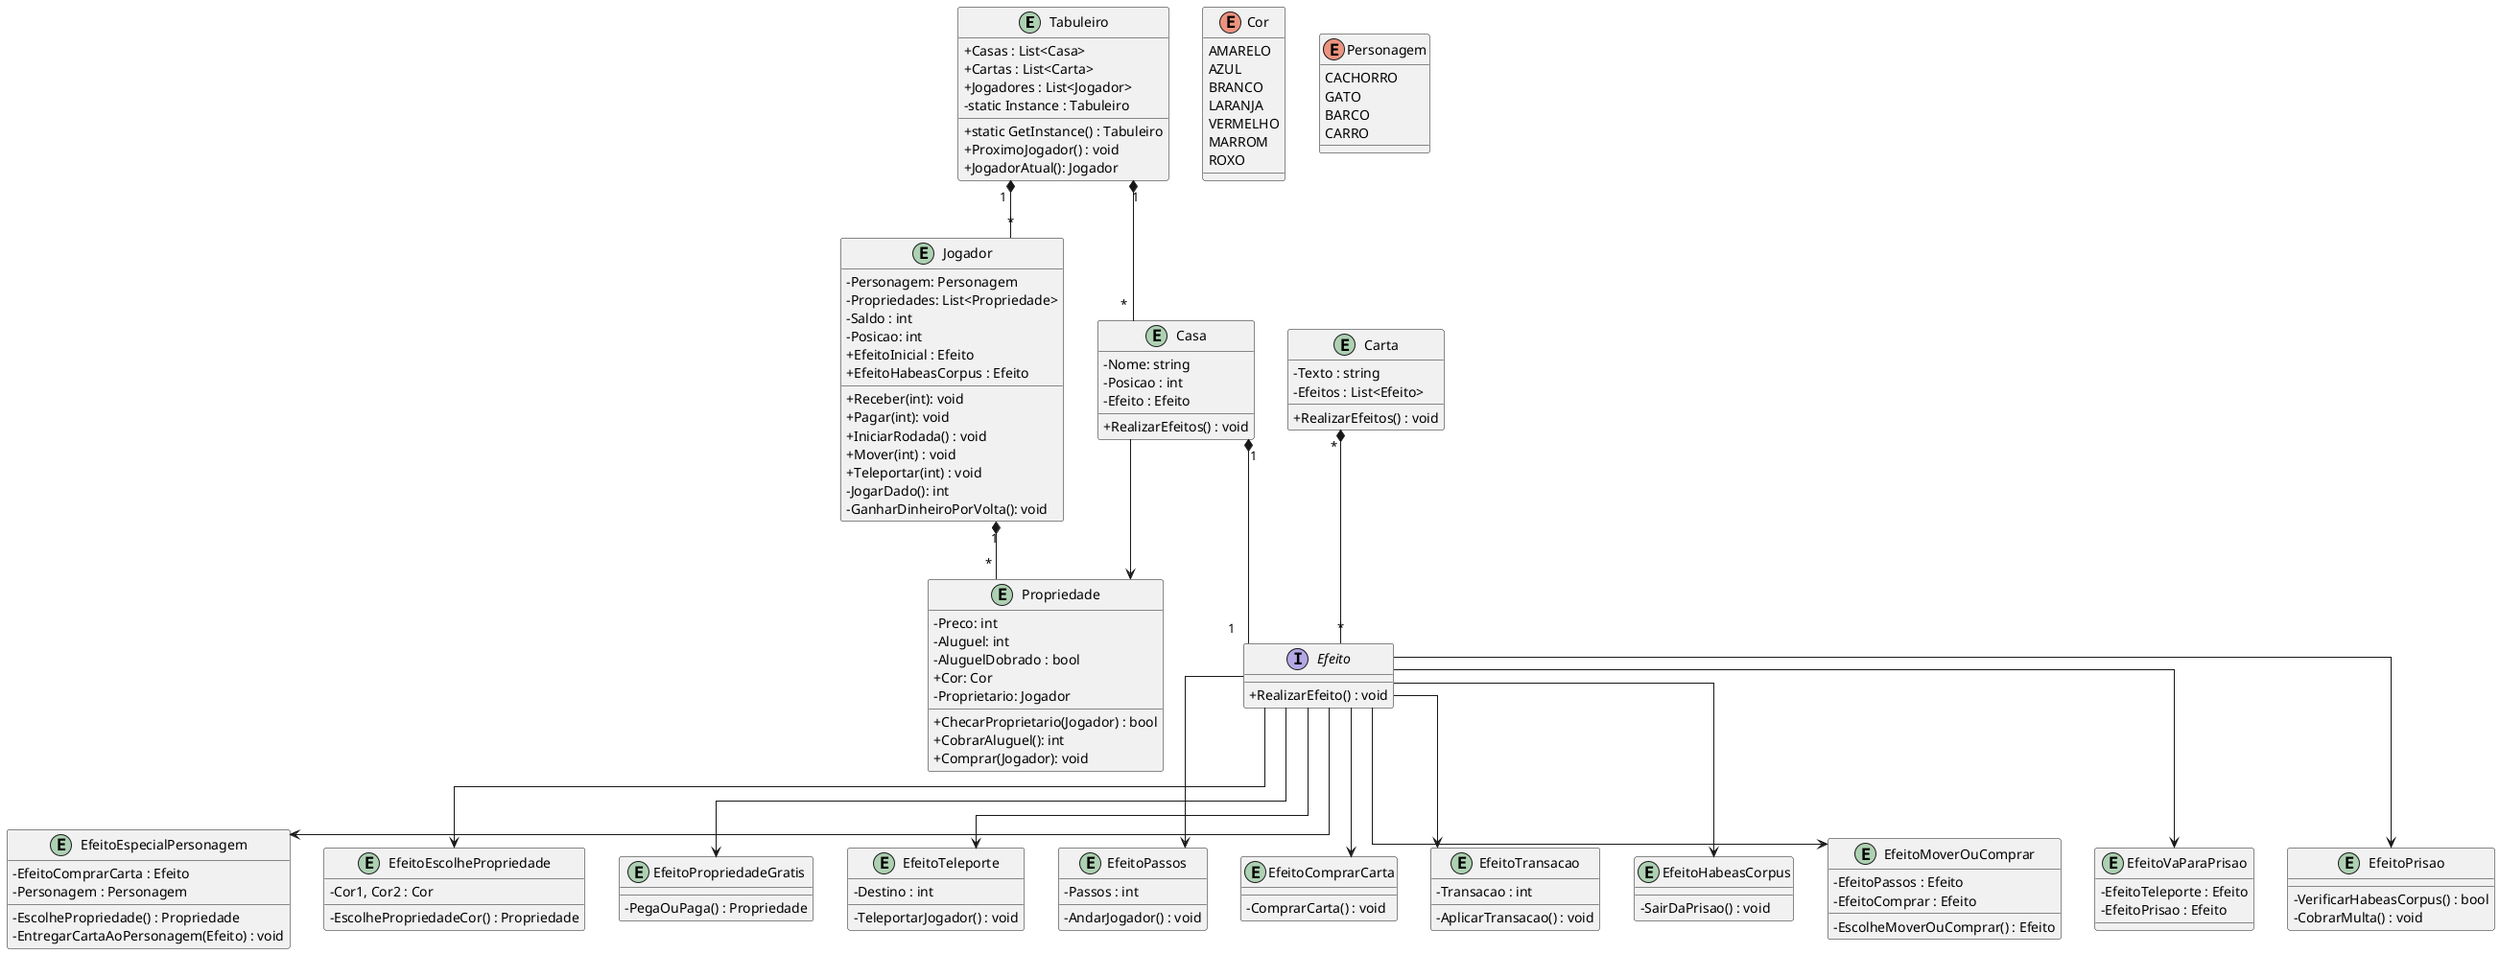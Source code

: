 @startuml diagrama
skinparam linetype ortho
skinparam classAttributeIconSize 0

entity Tabuleiro{
    + Casas : List<Casa>
    + Cartas : List<Carta>
    + Jogadores : List<Jogador>
    - static Instance : Tabuleiro

    + static GetInstance() : Tabuleiro
    + ProximoJogador() : void
    + JogadorAtual(): Jogador
}

entity Casa{
    - Nome: string
    - Posicao : int   
    - Efeito : Efeito
    + RealizarEfeitos() : void
}

entity Propriedade{
    - Preco: int
    - Aluguel: int
    - AluguelDobrado : bool
    + Cor: Cor
    - Proprietario: Jogador
    + ChecarProprietario(Jogador) : bool
    + CobrarAluguel(): int
    + Comprar(Jogador): void
}

entity Jogador{
    - Personagem: Personagem
    - Propriedades: List<Propriedade>
    - Saldo : int
    - Posicao: int
    + EfeitoInicial : Efeito
    + EfeitoHabeasCorpus : Efeito
    + Receber(int): void
    + Pagar(int): void
    + IniciarRodada() : void
    + Mover(int) : void
    + Teleportar(int) : void
    - JogarDado(): int
    - GanharDinheiroPorVolta(): void
}

enum Cor{
    AMARELO
    AZUL
    BRANCO
    LARANJA
    VERMELHO
    MARROM
    ROXO
}

enum Personagem{
    CACHORRO
    GATO
    BARCO
    CARRO
}

entity Carta{
    - Texto : string
    - Efeitos : List<Efeito>
    + RealizarEfeitos() : void
}

interface Efeito{
    + RealizarEfeito() : void
}

entity EfeitoEspecialPersonagem{
    - EfeitoComprarCarta : Efeito
    - Personagem : Personagem
    - EscolhePropriedade() : Propriedade
    - EntregarCartaAoPersonagem(Efeito) : void
}

entity EfeitoEscolhePropriedade{
    - Cor1, Cor2 : Cor
    - EscolhePropriedadeCor() : Propriedade
}

entity EfeitoPropriedadeGratis{
    - PegaOuPaga() : Propriedade
}

entity EfeitoTeleporte{
    - Destino : int
    - TeleportarJogador() : void
}

entity EfeitoPassos{
    - Passos : int
    - AndarJogador() : void
}

entity EfeitoComprarCarta{
    - ComprarCarta() : void 
}

entity EfeitoTransacao{
    - Transacao : int
    - AplicarTransacao() : void
}

entity EfeitoHabeasCorpus{
    - SairDaPrisao() : void
}

entity EfeitoMoverOuComprar{
    - EfeitoPassos : Efeito
    - EfeitoComprar : Efeito
    - EscolheMoverOuComprar() : Efeito
}

entity EfeitoVaParaPrisao{
    - EfeitoTeleporte : Efeito
    - EfeitoPrisao : Efeito
}

entity EfeitoPrisao{
    - VerificarHabeasCorpus() : bool
    - CobrarMulta() : void
}

Tabuleiro "1" *-- "*" Jogador
Tabuleiro "1" *-- "*" Casa

Casa --> Propriedade

Jogador "1"  *-- "*" Propriedade

Carta "*" *-- "*" Efeito
Casa "1" *-- "1" Efeito

Efeito --> EfeitoComprarCarta
Efeito --> EfeitoEscolhePropriedade
Efeito --> EfeitoEspecialPersonagem
Efeito --> EfeitoHabeasCorpus
Efeito --> EfeitoMoverOuComprar
Efeito --> EfeitoPassos
Efeito --> EfeitoPropriedadeGratis
Efeito --> EfeitoPrisao
Efeito --> EfeitoTeleporte
Efeito --> EfeitoTransacao
Efeito --> EfeitoVaParaPrisao

@enduml